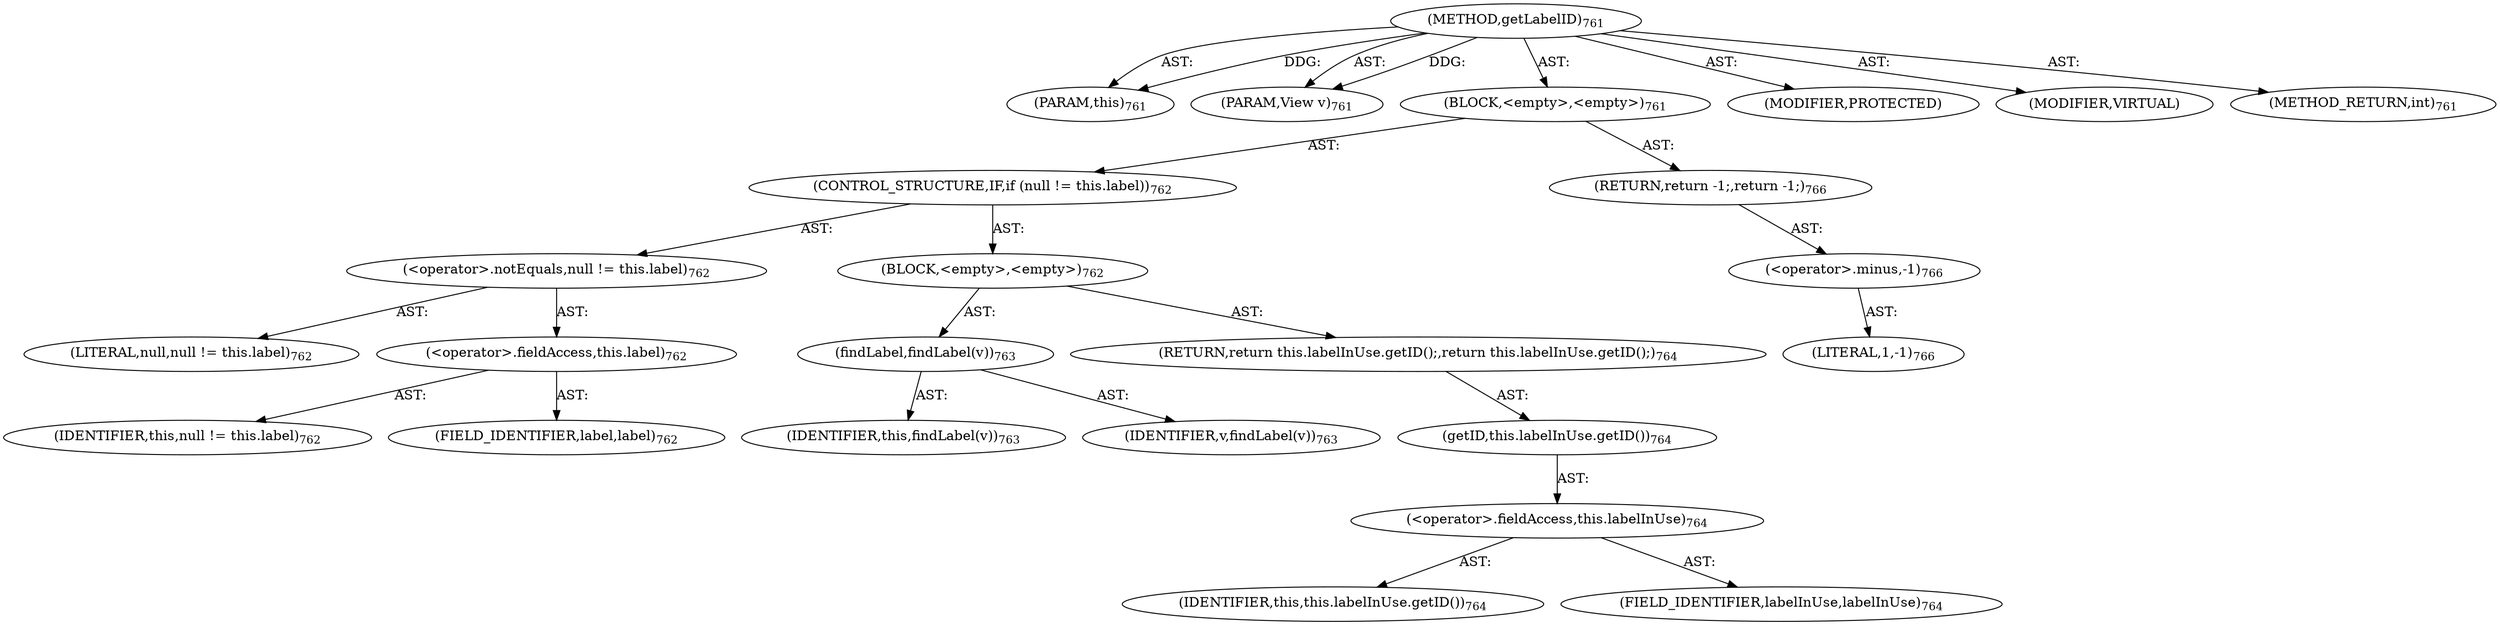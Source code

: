 digraph "getLabelID" {  
"111669149730" [label = <(METHOD,getLabelID)<SUB>761</SUB>> ]
"115964117022" [label = <(PARAM,this)<SUB>761</SUB>> ]
"115964117050" [label = <(PARAM,View v)<SUB>761</SUB>> ]
"25769803856" [label = <(BLOCK,&lt;empty&gt;,&lt;empty&gt;)<SUB>761</SUB>> ]
"47244640291" [label = <(CONTROL_STRUCTURE,IF,if (null != this.label))<SUB>762</SUB>> ]
"30064771333" [label = <(&lt;operator&gt;.notEquals,null != this.label)<SUB>762</SUB>> ]
"90194313265" [label = <(LITERAL,null,null != this.label)<SUB>762</SUB>> ]
"30064771334" [label = <(&lt;operator&gt;.fieldAccess,this.label)<SUB>762</SUB>> ]
"68719476813" [label = <(IDENTIFIER,this,null != this.label)<SUB>762</SUB>> ]
"55834574910" [label = <(FIELD_IDENTIFIER,label,label)<SUB>762</SUB>> ]
"25769803857" [label = <(BLOCK,&lt;empty&gt;,&lt;empty&gt;)<SUB>762</SUB>> ]
"30064771335" [label = <(findLabel,findLabel(v))<SUB>763</SUB>> ]
"68719476814" [label = <(IDENTIFIER,this,findLabel(v))<SUB>763</SUB>> ]
"68719476965" [label = <(IDENTIFIER,v,findLabel(v))<SUB>763</SUB>> ]
"146028888085" [label = <(RETURN,return this.labelInUse.getID();,return this.labelInUse.getID();)<SUB>764</SUB>> ]
"30064771336" [label = <(getID,this.labelInUse.getID())<SUB>764</SUB>> ]
"30064771337" [label = <(&lt;operator&gt;.fieldAccess,this.labelInUse)<SUB>764</SUB>> ]
"68719476815" [label = <(IDENTIFIER,this,this.labelInUse.getID())<SUB>764</SUB>> ]
"55834574911" [label = <(FIELD_IDENTIFIER,labelInUse,labelInUse)<SUB>764</SUB>> ]
"146028888086" [label = <(RETURN,return -1;,return -1;)<SUB>766</SUB>> ]
"30064771338" [label = <(&lt;operator&gt;.minus,-1)<SUB>766</SUB>> ]
"90194313266" [label = <(LITERAL,1,-1)<SUB>766</SUB>> ]
"133143986260" [label = <(MODIFIER,PROTECTED)> ]
"133143986261" [label = <(MODIFIER,VIRTUAL)> ]
"128849018914" [label = <(METHOD_RETURN,int)<SUB>761</SUB>> ]
  "111669149730" -> "115964117022"  [ label = "AST: "] 
  "111669149730" -> "115964117050"  [ label = "AST: "] 
  "111669149730" -> "25769803856"  [ label = "AST: "] 
  "111669149730" -> "133143986260"  [ label = "AST: "] 
  "111669149730" -> "133143986261"  [ label = "AST: "] 
  "111669149730" -> "128849018914"  [ label = "AST: "] 
  "25769803856" -> "47244640291"  [ label = "AST: "] 
  "25769803856" -> "146028888086"  [ label = "AST: "] 
  "47244640291" -> "30064771333"  [ label = "AST: "] 
  "47244640291" -> "25769803857"  [ label = "AST: "] 
  "30064771333" -> "90194313265"  [ label = "AST: "] 
  "30064771333" -> "30064771334"  [ label = "AST: "] 
  "30064771334" -> "68719476813"  [ label = "AST: "] 
  "30064771334" -> "55834574910"  [ label = "AST: "] 
  "25769803857" -> "30064771335"  [ label = "AST: "] 
  "25769803857" -> "146028888085"  [ label = "AST: "] 
  "30064771335" -> "68719476814"  [ label = "AST: "] 
  "30064771335" -> "68719476965"  [ label = "AST: "] 
  "146028888085" -> "30064771336"  [ label = "AST: "] 
  "30064771336" -> "30064771337"  [ label = "AST: "] 
  "30064771337" -> "68719476815"  [ label = "AST: "] 
  "30064771337" -> "55834574911"  [ label = "AST: "] 
  "146028888086" -> "30064771338"  [ label = "AST: "] 
  "30064771338" -> "90194313266"  [ label = "AST: "] 
  "111669149730" -> "115964117022"  [ label = "DDG: "] 
  "111669149730" -> "115964117050"  [ label = "DDG: "] 
}

